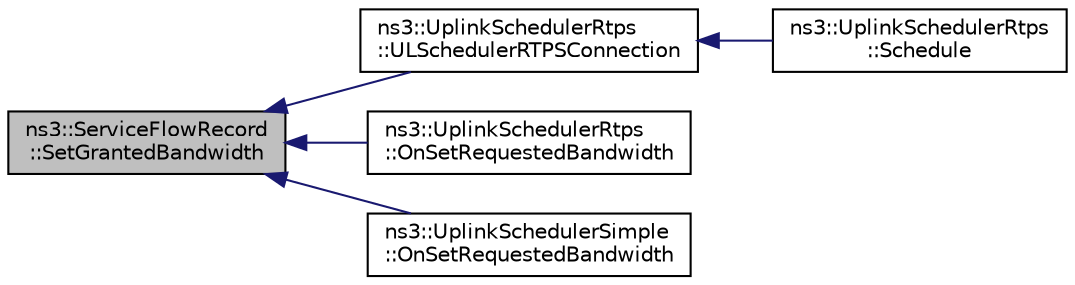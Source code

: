 digraph "ns3::ServiceFlowRecord::SetGrantedBandwidth"
{
  edge [fontname="Helvetica",fontsize="10",labelfontname="Helvetica",labelfontsize="10"];
  node [fontname="Helvetica",fontsize="10",shape=record];
  rankdir="LR";
  Node1 [label="ns3::ServiceFlowRecord\l::SetGrantedBandwidth",height=0.2,width=0.4,color="black", fillcolor="grey75", style="filled", fontcolor="black"];
  Node1 -> Node2 [dir="back",color="midnightblue",fontsize="10",style="solid"];
  Node2 [label="ns3::UplinkSchedulerRtps\l::ULSchedulerRTPSConnection",height=0.2,width=0.4,color="black", fillcolor="white", style="filled",URL="$da/de2/classns3_1_1UplinkSchedulerRtps.html#aee60dd2773cd1404f6efe04373b567ea",tooltip="Uplink Scheduler for rtPS connections. "];
  Node2 -> Node3 [dir="back",color="midnightblue",fontsize="10",style="solid"];
  Node3 [label="ns3::UplinkSchedulerRtps\l::Schedule",height=0.2,width=0.4,color="black", fillcolor="white", style="filled",URL="$da/de2/classns3_1_1UplinkSchedulerRtps.html#a3863d85ca853d4b8b1033a38d0ff9dcd",tooltip="Schedule function. "];
  Node1 -> Node4 [dir="back",color="midnightblue",fontsize="10",style="solid"];
  Node4 [label="ns3::UplinkSchedulerRtps\l::OnSetRequestedBandwidth",height=0.2,width=0.4,color="black", fillcolor="white", style="filled",URL="$da/de2/classns3_1_1UplinkSchedulerRtps.html#ad6e66597b048a59cb95ea3c620b59c2c"];
  Node1 -> Node5 [dir="back",color="midnightblue",fontsize="10",style="solid"];
  Node5 [label="ns3::UplinkSchedulerSimple\l::OnSetRequestedBandwidth",height=0.2,width=0.4,color="black", fillcolor="white", style="filled",URL="$d3/d6c/classns3_1_1UplinkSchedulerSimple.html#aaa8e256d55a73d4fd25a04c556e4104a"];
}
